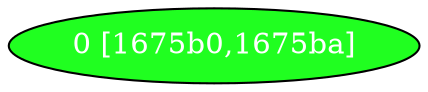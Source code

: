diGraph libnss3{
	libnss3_0  [style=filled fillcolor="#20FF20" fontcolor="#ffffff" shape=oval label="0 [1675b0,1675ba]"]


}